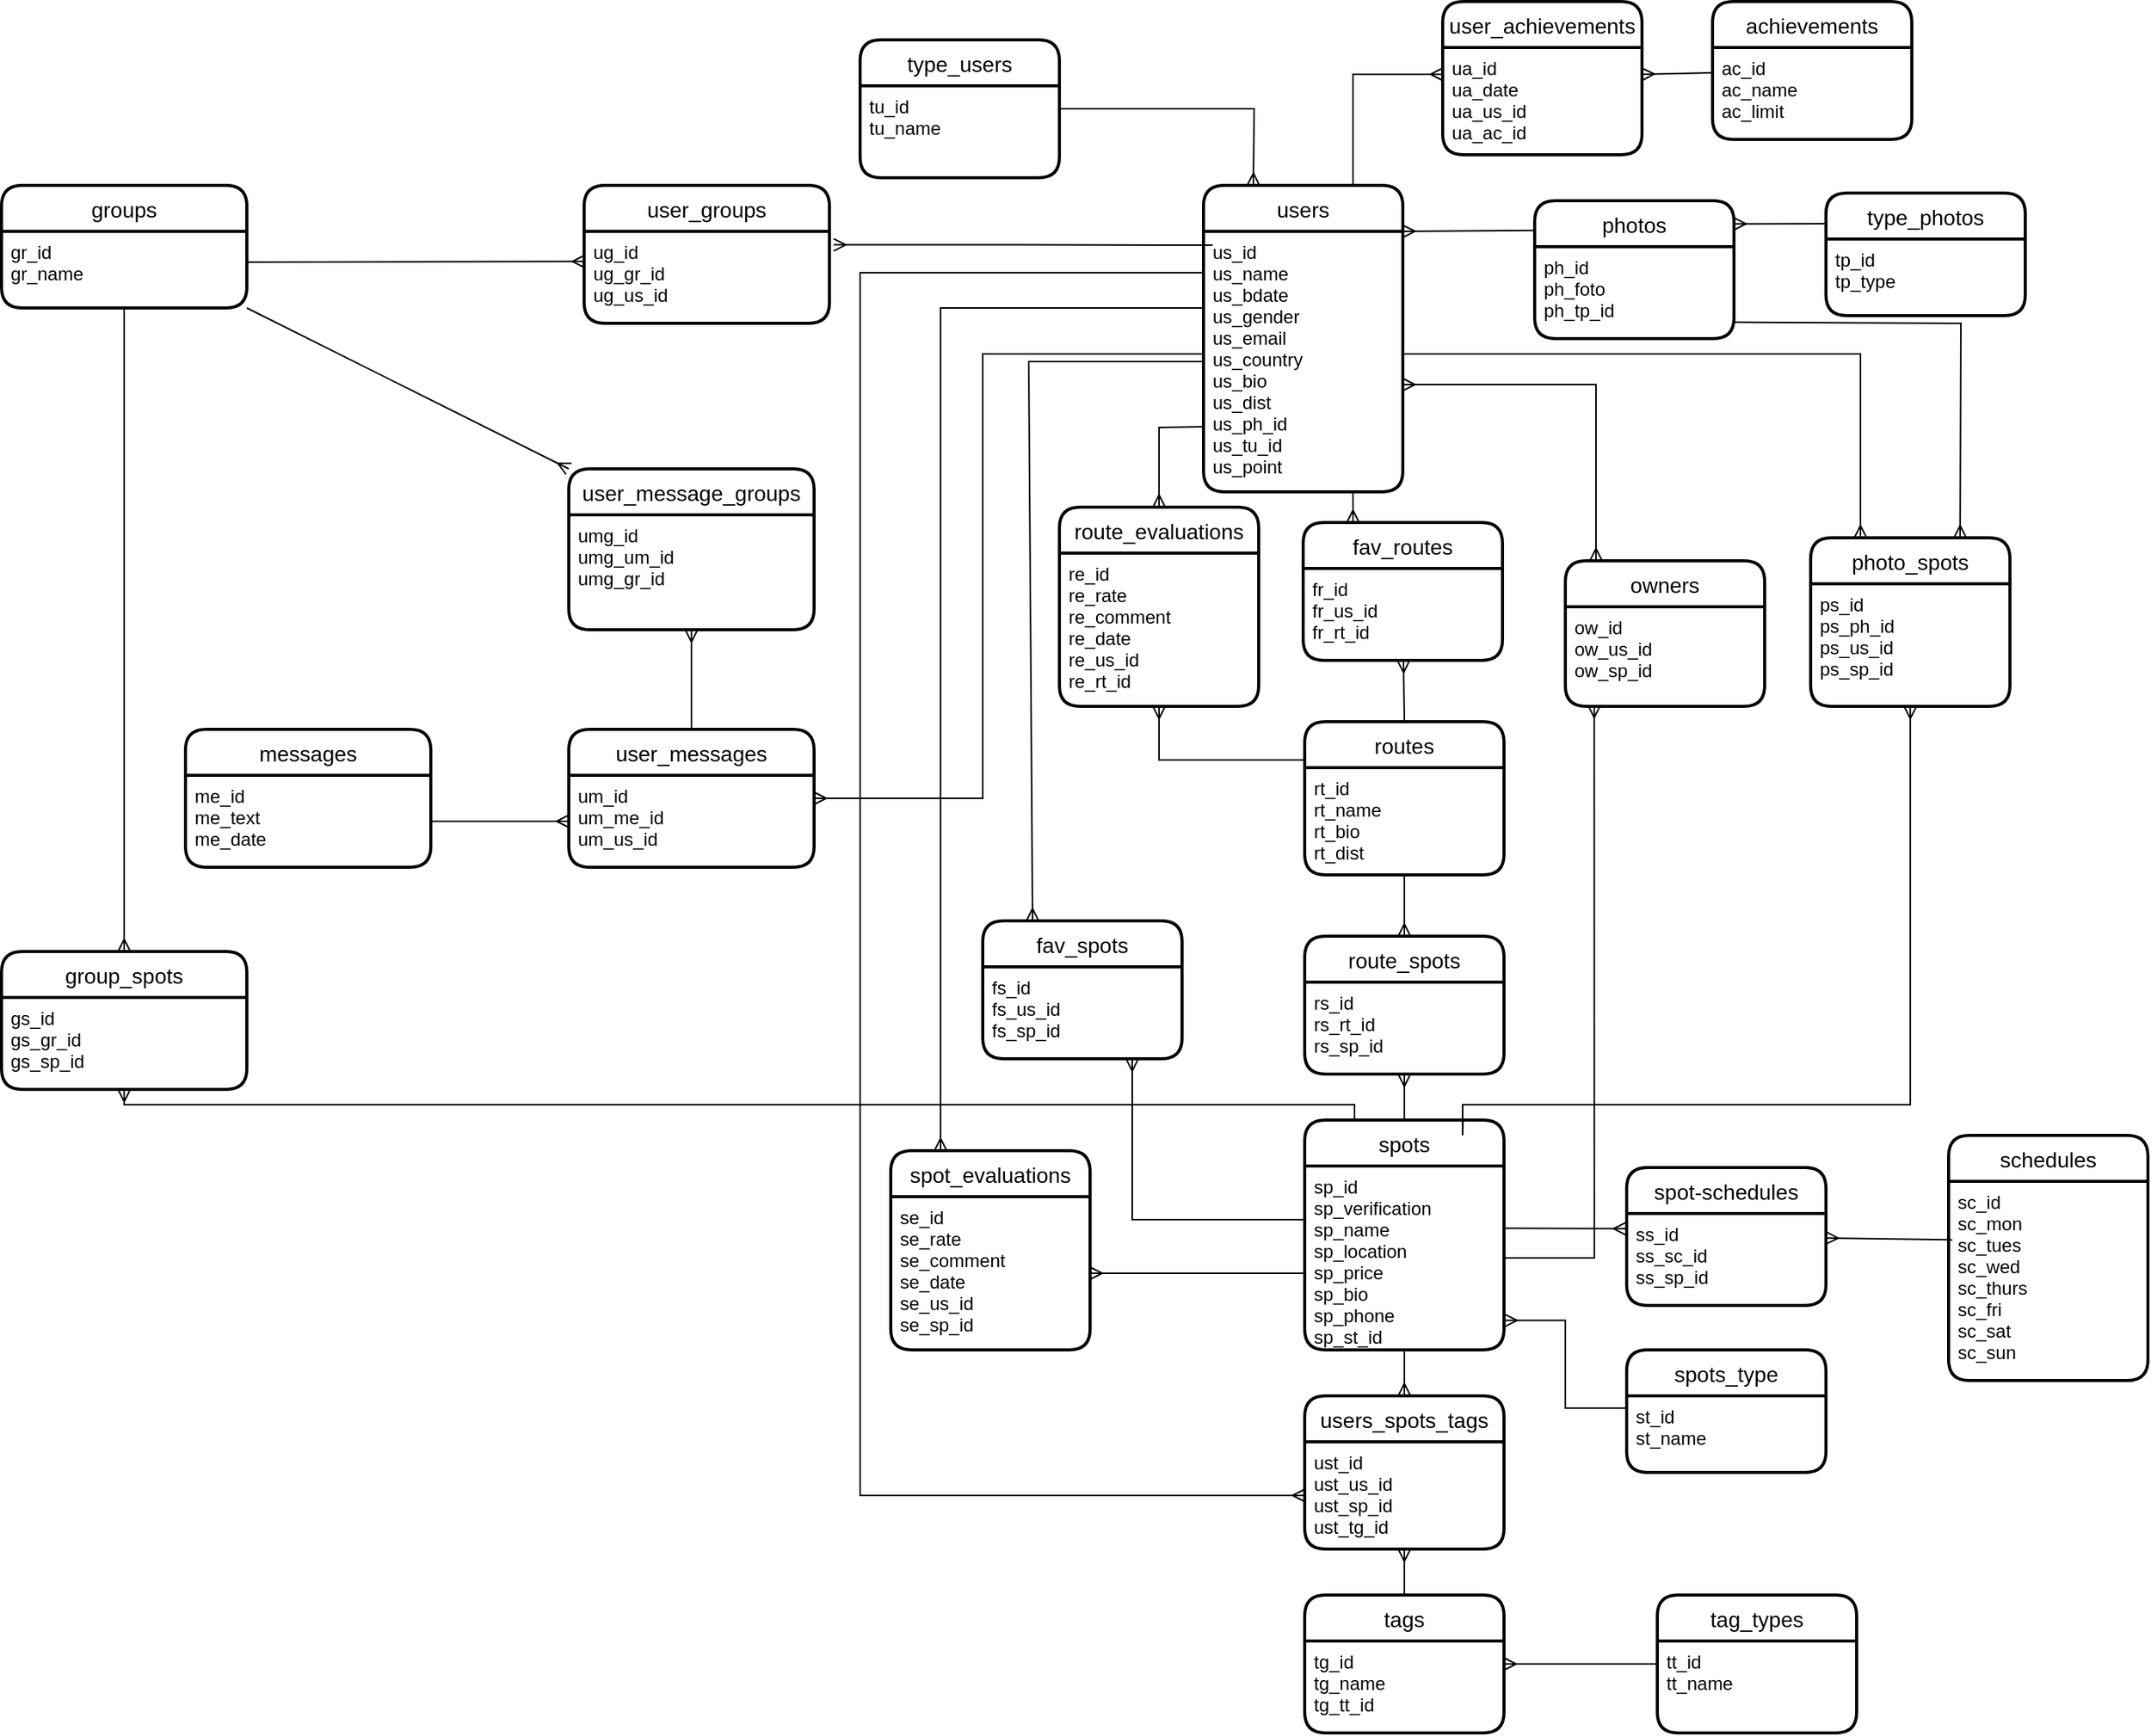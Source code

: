 <mxfile version="17.4.6" type="device"><diagram id="iLYljoPXduV03rMWOebI" name="Page-1"><mxGraphModel dx="1181" dy="-509" grid="1" gridSize="10" guides="1" tooltips="1" connect="1" arrows="1" fold="1" page="1" pageScale="1" pageWidth="827" pageHeight="1169" math="0" shadow="0"><root><mxCell id="0"/><mxCell id="1" parent="0"/><mxCell id="Hhw-8IZuU88P6IJP4M7J-1" value="" style="fontSize=12;html=1;endArrow=ERmany;rounded=0;entryX=0.25;entryY=0;entryDx=0;entryDy=0;elbow=vertical;exitX=1;exitY=0.25;exitDx=0;exitDy=0;" parent="1" source="Hhw-8IZuU88P6IJP4M7J-14" target="Hhw-8IZuU88P6IJP4M7J-9" edge="1"><mxGeometry width="100" height="100" relative="1" as="geometry"><mxPoint x="210" y="1260" as="sourcePoint"/><mxPoint x="542.08" y="1336.048" as="targetPoint"/><Array as="points"><mxPoint x="317" y="1250"/></Array></mxGeometry></mxCell><mxCell id="Hhw-8IZuU88P6IJP4M7J-2" value="" style="fontSize=12;html=1;endArrow=ERmany;rounded=0;elbow=vertical;exitX=0.5;exitY=0;exitDx=0;exitDy=0;" parent="1" source="Hhw-8IZuU88P6IJP4M7J-16" target="Hhw-8IZuU88P6IJP4M7J-12" edge="1"><mxGeometry width="100" height="100" relative="1" as="geometry"><mxPoint x="430" y="1810" as="sourcePoint"/><mxPoint x="420.0" y="1760" as="targetPoint"/></mxGeometry></mxCell><mxCell id="Hhw-8IZuU88P6IJP4M7J-3" value="" style="fontSize=12;html=1;endArrow=ERmany;rounded=0;elbow=vertical;exitX=0.75;exitY=1;exitDx=0;exitDy=0;entryX=0.25;entryY=0;entryDx=0;entryDy=0;" parent="1" source="Hhw-8IZuU88P6IJP4M7J-10" target="Hhw-8IZuU88P6IJP4M7J-11" edge="1"><mxGeometry width="100" height="100" relative="1" as="geometry"><mxPoint x="424.286" y="1500" as="sourcePoint"/><mxPoint x="430" y="1590" as="targetPoint"/></mxGeometry></mxCell><mxCell id="Hhw-8IZuU88P6IJP4M7J-4" value="" style="fontSize=12;html=1;endArrow=ERmany;rounded=0;entryX=0.5;entryY=0;entryDx=0;entryDy=0;" parent="1" source="Hhw-8IZuU88P6IJP4M7J-22" target="Hhw-8IZuU88P6IJP4M7J-23" edge="1"><mxGeometry width="100" height="100" relative="1" as="geometry"><mxPoint x="26.24" y="2209.27" as="sourcePoint"/><mxPoint x="433.36" y="2282.808" as="targetPoint"/></mxGeometry></mxCell><mxCell id="Hhw-8IZuU88P6IJP4M7J-5" value="" style="fontSize=12;html=1;endArrow=ERmany;rounded=0;entryX=0.5;entryY=1;entryDx=0;entryDy=0;exitX=0.5;exitY=0;exitDx=0;exitDy=0;" parent="1" source="Hhw-8IZuU88P6IJP4M7J-26" target="Hhw-8IZuU88P6IJP4M7J-24" edge="1"><mxGeometry width="100" height="100" relative="1" as="geometry"><mxPoint x="430" y="2272" as="sourcePoint"/><mxPoint x="457.68" y="2263.7" as="targetPoint"/></mxGeometry></mxCell><mxCell id="Hhw-8IZuU88P6IJP4M7J-6" value="" style="fontSize=12;html=1;endArrow=ERmany;rounded=0;entryX=0.5;entryY=1;entryDx=0;entryDy=0;exitX=0.5;exitY=0;exitDx=0;exitDy=0;" parent="1" source="Hhw-8IZuU88P6IJP4M7J-21" target="Hhw-8IZuU88P6IJP4M7J-19" edge="1"><mxGeometry width="100" height="100" relative="1" as="geometry"><mxPoint x="160" y="2280" as="sourcePoint"/><mxPoint x="415" y="2050" as="targetPoint"/></mxGeometry></mxCell><mxCell id="Hhw-8IZuU88P6IJP4M7J-7" value="" style="fontSize=12;html=1;endArrow=ERmany;rounded=0;exitX=0;exitY=0.75;exitDx=0;exitDy=0;entryX=0.5;entryY=0;entryDx=0;entryDy=0;" parent="1" source="Hhw-8IZuU88P6IJP4M7J-10" target="Hhw-8IZuU88P6IJP4M7J-28" edge="1"><mxGeometry width="100" height="100" relative="1" as="geometry"><mxPoint x="270" y="1430" as="sourcePoint"/><mxPoint x="269.74" y="1337.19" as="targetPoint"/><Array as="points"><mxPoint x="255" y="1458"/></Array></mxGeometry></mxCell><mxCell id="-P7Q9ZmcXcWsoEp50lP5-11" value="" style="edgeStyle=orthogonalEdgeStyle;rounded=0;orthogonalLoop=1;jettySize=auto;html=1;startArrow=ERmany;startFill=0;endArrow=ERmany;endFill=0;" parent="1" source="Hhw-8IZuU88P6IJP4M7J-9" target="-P7Q9ZmcXcWsoEp50lP5-9" edge="1"><mxGeometry relative="1" as="geometry"><Array as="points"><mxPoint x="540" y="1430"/></Array></mxGeometry></mxCell><mxCell id="Hhw-8IZuU88P6IJP4M7J-9" value="users" style="swimlane;childLayout=stackLayout;horizontal=1;startSize=30;horizontalStack=0;rounded=1;fontSize=14;fontStyle=0;strokeWidth=2;resizeParent=0;resizeLast=1;shadow=0;dashed=0;align=center;" parent="1" vertex="1"><mxGeometry x="284" y="1300" width="130" height="200" as="geometry"/></mxCell><mxCell id="Hhw-8IZuU88P6IJP4M7J-10" value="us_id&#10;us_name&#10;us_bdate&#10;us_gender&#10;us_email&#10;us_country&#10;us_bio&#10;us_dist&#10;us_ph_id&#10;us_tu_id&#10;us_point" style="align=left;strokeColor=none;fillColor=none;spacingLeft=4;fontSize=12;verticalAlign=top;resizable=0;rotatable=0;part=1;" parent="Hhw-8IZuU88P6IJP4M7J-9" vertex="1"><mxGeometry y="30" width="130" height="170" as="geometry"/></mxCell><mxCell id="Hhw-8IZuU88P6IJP4M7J-11" value="fav_routes" style="swimlane;childLayout=stackLayout;horizontal=1;startSize=30;horizontalStack=0;rounded=1;fontSize=14;fontStyle=0;strokeWidth=2;resizeParent=0;resizeLast=1;shadow=0;dashed=0;align=center;" parent="1" vertex="1"><mxGeometry x="349" y="1520" width="130" height="90" as="geometry"><mxRectangle x="370" y="1500" width="100" height="30" as="alternateBounds"/></mxGeometry></mxCell><mxCell id="Hhw-8IZuU88P6IJP4M7J-12" value="fr_id&#10;fr_us_id&#10;fr_rt_id" style="align=left;strokeColor=none;fillColor=none;spacingLeft=4;fontSize=12;verticalAlign=top;resizable=0;rotatable=0;part=1;" parent="Hhw-8IZuU88P6IJP4M7J-11" vertex="1"><mxGeometry y="30" width="130" height="60" as="geometry"/></mxCell><mxCell id="Hhw-8IZuU88P6IJP4M7J-13" value="type_users" style="swimlane;childLayout=stackLayout;horizontal=1;startSize=30;horizontalStack=0;rounded=1;fontSize=14;fontStyle=0;strokeWidth=2;resizeParent=0;resizeLast=1;shadow=0;dashed=0;align=center;" parent="1" vertex="1"><mxGeometry x="60" y="1205" width="130" height="90" as="geometry"/></mxCell><mxCell id="Hhw-8IZuU88P6IJP4M7J-14" value="tu_id&#10;tu_name" style="align=left;strokeColor=none;fillColor=none;spacingLeft=4;fontSize=12;verticalAlign=top;resizable=0;rotatable=0;part=1;" parent="Hhw-8IZuU88P6IJP4M7J-13" vertex="1"><mxGeometry y="30" width="130" height="60" as="geometry"/></mxCell><mxCell id="Hhw-8IZuU88P6IJP4M7J-16" value="routes" style="swimlane;childLayout=stackLayout;horizontal=1;startSize=30;horizontalStack=0;rounded=1;fontSize=14;fontStyle=0;strokeWidth=2;resizeParent=0;resizeLast=1;shadow=0;dashed=0;align=center;" parent="1" vertex="1"><mxGeometry x="350" y="1650" width="130" height="100" as="geometry"/></mxCell><mxCell id="Hhw-8IZuU88P6IJP4M7J-17" value="rt_id&#10;rt_name&#10;rt_bio&#10;rt_dist" style="align=left;strokeColor=none;fillColor=none;spacingLeft=4;fontSize=12;verticalAlign=top;resizable=0;rotatable=0;part=1;" parent="Hhw-8IZuU88P6IJP4M7J-16" vertex="1"><mxGeometry y="30" width="130" height="70" as="geometry"/></mxCell><mxCell id="Hhw-8IZuU88P6IJP4M7J-18" value="route_spots" style="swimlane;childLayout=stackLayout;horizontal=1;startSize=30;horizontalStack=0;rounded=1;fontSize=14;fontStyle=0;strokeWidth=2;resizeParent=0;resizeLast=1;shadow=0;dashed=0;align=center;" parent="1" vertex="1"><mxGeometry x="350" y="1790" width="130" height="90" as="geometry"/></mxCell><mxCell id="Hhw-8IZuU88P6IJP4M7J-19" value="rs_id&#10;rs_rt_id&#10;rs_sp_id" style="align=left;strokeColor=none;fillColor=none;spacingLeft=4;fontSize=12;verticalAlign=top;resizable=0;rotatable=0;part=1;" parent="Hhw-8IZuU88P6IJP4M7J-18" vertex="1"><mxGeometry y="30" width="130" height="60" as="geometry"/></mxCell><mxCell id="Hhw-8IZuU88P6IJP4M7J-20" value="" style="fontSize=12;html=1;endArrow=ERmany;rounded=0;elbow=vertical;exitX=0.5;exitY=1;exitDx=0;exitDy=0;entryX=0.5;entryY=0;entryDx=0;entryDy=0;" parent="1" source="Hhw-8IZuU88P6IJP4M7J-17" target="Hhw-8IZuU88P6IJP4M7J-18" edge="1"><mxGeometry width="100" height="100" relative="1" as="geometry"><mxPoint x="609.04" y="1850" as="sourcePoint"/><mxPoint x="600" y="1921" as="targetPoint"/><Array as="points"/></mxGeometry></mxCell><mxCell id="-P7Q9ZmcXcWsoEp50lP5-3" value="" style="rounded=0;orthogonalLoop=1;jettySize=auto;html=1;endArrow=ERmany;endFill=0;exitX=1.001;exitY=0.339;exitDx=0;exitDy=0;exitPerimeter=0;entryX=-0.005;entryY=0.165;entryDx=0;entryDy=0;entryPerimeter=0;" parent="1" source="Hhw-8IZuU88P6IJP4M7J-22" target="-P7Q9ZmcXcWsoEp50lP5-2" edge="1"><mxGeometry relative="1" as="geometry"/></mxCell><mxCell id="Hhw-8IZuU88P6IJP4M7J-21" value="spots" style="swimlane;childLayout=stackLayout;horizontal=1;startSize=30;horizontalStack=0;rounded=1;fontSize=14;fontStyle=0;strokeWidth=2;resizeParent=0;resizeLast=1;shadow=0;dashed=0;align=center;" parent="1" vertex="1"><mxGeometry x="350" y="1910" width="130" height="150" as="geometry"/></mxCell><mxCell id="Hhw-8IZuU88P6IJP4M7J-22" value="sp_id&#10;sp_verification&#10;sp_name&#10;sp_location&#10;sp_price&#10;sp_bio&#10;sp_phone&#10;sp_st_id" style="align=left;strokeColor=none;fillColor=none;spacingLeft=4;fontSize=12;verticalAlign=top;resizable=0;rotatable=0;part=1;" parent="Hhw-8IZuU88P6IJP4M7J-21" vertex="1"><mxGeometry y="30" width="130" height="120" as="geometry"/></mxCell><mxCell id="Hhw-8IZuU88P6IJP4M7J-23" value="users_spots_tags" style="swimlane;childLayout=stackLayout;horizontal=1;startSize=30;horizontalStack=0;rounded=1;fontSize=14;fontStyle=0;strokeWidth=2;resizeParent=0;resizeLast=1;shadow=0;dashed=0;align=center;" parent="1" vertex="1"><mxGeometry x="350" y="2090" width="130" height="100" as="geometry"/></mxCell><mxCell id="Hhw-8IZuU88P6IJP4M7J-24" value="ust_id&#10;ust_us_id&#10;ust_sp_id&#10;ust_tg_id" style="align=left;strokeColor=none;fillColor=none;spacingLeft=4;fontSize=12;verticalAlign=top;resizable=0;rotatable=0;part=1;" parent="Hhw-8IZuU88P6IJP4M7J-23" vertex="1"><mxGeometry y="30" width="130" height="70" as="geometry"/></mxCell><mxCell id="Hhw-8IZuU88P6IJP4M7J-25" value="" style="edgeStyle=orthogonalEdgeStyle;rounded=0;orthogonalLoop=1;jettySize=auto;html=1;endArrow=none;endFill=0;startArrow=ERmany;startFill=0;exitX=1;exitY=0.25;exitDx=0;exitDy=0;entryX=0;entryY=0.25;entryDx=0;entryDy=0;" parent="1" source="Hhw-8IZuU88P6IJP4M7J-27" target="Hhw-8IZuU88P6IJP4M7J-39" edge="1"><mxGeometry relative="1" as="geometry"><mxPoint x="790.0" y="2257" as="sourcePoint"/><mxPoint x="740" y="2362" as="targetPoint"/><Array as="points"><mxPoint x="570" y="2265"/><mxPoint x="570" y="2265"/></Array></mxGeometry></mxCell><mxCell id="Hhw-8IZuU88P6IJP4M7J-26" value="tags" style="swimlane;childLayout=stackLayout;horizontal=1;startSize=30;horizontalStack=0;rounded=1;fontSize=14;fontStyle=0;strokeWidth=2;resizeParent=0;resizeLast=1;shadow=0;dashed=0;align=center;" parent="1" vertex="1"><mxGeometry x="350" y="2220" width="130" height="90" as="geometry"/></mxCell><mxCell id="Hhw-8IZuU88P6IJP4M7J-27" value="tg_id&#10;tg_name&#10;tg_tt_id" style="align=left;strokeColor=none;fillColor=none;spacingLeft=4;fontSize=12;verticalAlign=top;resizable=0;rotatable=0;part=1;" parent="Hhw-8IZuU88P6IJP4M7J-26" vertex="1"><mxGeometry y="30" width="130" height="60" as="geometry"/></mxCell><mxCell id="Hhw-8IZuU88P6IJP4M7J-28" value="route_evaluations" style="swimlane;childLayout=stackLayout;horizontal=1;startSize=30;horizontalStack=0;rounded=1;fontSize=14;fontStyle=0;strokeWidth=2;resizeParent=0;resizeLast=1;shadow=0;dashed=0;align=center;" parent="1" vertex="1"><mxGeometry x="190" y="1510" width="130" height="130" as="geometry"/></mxCell><mxCell id="Hhw-8IZuU88P6IJP4M7J-29" value="re_id&#10;re_rate&#10;re_comment&#10;re_date&#10;re_us_id&#10;re_rt_id" style="align=left;strokeColor=none;fillColor=none;spacingLeft=4;fontSize=12;verticalAlign=top;resizable=0;rotatable=0;part=1;" parent="Hhw-8IZuU88P6IJP4M7J-28" vertex="1"><mxGeometry y="30" width="130" height="100" as="geometry"/></mxCell><mxCell id="Hhw-8IZuU88P6IJP4M7J-30" value="spot_evaluations" style="swimlane;childLayout=stackLayout;horizontal=1;startSize=30;horizontalStack=0;rounded=1;fontSize=14;fontStyle=0;strokeWidth=2;resizeParent=0;resizeLast=1;shadow=0;dashed=0;align=center;" parent="1" vertex="1"><mxGeometry x="80" y="1930" width="130" height="130" as="geometry"/></mxCell><mxCell id="Hhw-8IZuU88P6IJP4M7J-31" value="se_id&#10;se_rate&#10;se_comment&#10;se_date&#10;se_us_id&#10;se_sp_id" style="align=left;strokeColor=none;fillColor=none;spacingLeft=4;fontSize=12;verticalAlign=top;resizable=0;rotatable=0;part=1;" parent="Hhw-8IZuU88P6IJP4M7J-30" vertex="1"><mxGeometry y="30" width="130" height="100" as="geometry"/></mxCell><mxCell id="Hhw-8IZuU88P6IJP4M7J-32" style="edgeStyle=none;rounded=0;orthogonalLoop=1;jettySize=auto;html=1;exitX=0.5;exitY=1;exitDx=0;exitDy=0;entryX=0;entryY=0.25;entryDx=0;entryDy=0;startArrow=ERmany;startFill=0;endArrow=none;endFill=0;" parent="1" source="Hhw-8IZuU88P6IJP4M7J-29" target="Hhw-8IZuU88P6IJP4M7J-16" edge="1"><mxGeometry relative="1" as="geometry"><Array as="points"><mxPoint x="255" y="1675"/></Array></mxGeometry></mxCell><mxCell id="Hhw-8IZuU88P6IJP4M7J-33" style="edgeStyle=none;rounded=0;orthogonalLoop=1;jettySize=auto;html=1;exitX=1;exitY=0.5;exitDx=0;exitDy=0;startArrow=ERmany;startFill=0;endArrow=none;endFill=0;" parent="1" source="Hhw-8IZuU88P6IJP4M7J-31" edge="1"><mxGeometry relative="1" as="geometry"><mxPoint x="350" y="2010" as="targetPoint"/></mxGeometry></mxCell><mxCell id="Hhw-8IZuU88P6IJP4M7J-34" value="fav_spots" style="swimlane;childLayout=stackLayout;horizontal=1;startSize=30;horizontalStack=0;rounded=1;fontSize=14;fontStyle=0;strokeWidth=2;resizeParent=0;resizeLast=1;shadow=0;dashed=0;align=center;" parent="1" vertex="1"><mxGeometry x="140" y="1780" width="130" height="90" as="geometry"/></mxCell><mxCell id="Hhw-8IZuU88P6IJP4M7J-35" value="fs_id&#10;fs_us_id&#10;fs_sp_id" style="align=left;strokeColor=none;fillColor=none;spacingLeft=4;fontSize=12;verticalAlign=top;resizable=0;rotatable=0;part=1;" parent="Hhw-8IZuU88P6IJP4M7J-34" vertex="1"><mxGeometry y="30" width="130" height="60" as="geometry"/></mxCell><mxCell id="Hhw-8IZuU88P6IJP4M7J-36" style="rounded=0;orthogonalLoop=1;jettySize=auto;html=1;startArrow=none;startFill=0;endArrow=ERmany;endFill=0;edgeStyle=orthogonalEdgeStyle;exitX=0;exitY=0.25;exitDx=0;exitDy=0;entryX=0.75;entryY=1;entryDx=0;entryDy=0;" parent="1" source="Hhw-8IZuU88P6IJP4M7J-22" target="Hhw-8IZuU88P6IJP4M7J-35" edge="1"><mxGeometry relative="1" as="geometry"><mxPoint x="320" y="2000" as="sourcePoint"/><mxPoint x="238" y="1910" as="targetPoint"/><Array as="points"><mxPoint x="238" y="1975"/></Array></mxGeometry></mxCell><mxCell id="Hhw-8IZuU88P6IJP4M7J-37" style="edgeStyle=none;rounded=0;orthogonalLoop=1;jettySize=auto;html=1;startArrow=none;startFill=0;endArrow=ERmany;endFill=0;entryX=0.25;entryY=0;entryDx=0;entryDy=0;exitX=0;exitY=0.5;exitDx=0;exitDy=0;" parent="1" source="Hhw-8IZuU88P6IJP4M7J-10" target="Hhw-8IZuU88P6IJP4M7J-34" edge="1"><mxGeometry relative="1" as="geometry"><mxPoint x="640" y="1680" as="targetPoint"/><Array as="points"><mxPoint x="170" y="1415"/></Array><mxPoint x="260" y="1410" as="sourcePoint"/></mxGeometry></mxCell><mxCell id="Hhw-8IZuU88P6IJP4M7J-38" value="tag_types" style="swimlane;childLayout=stackLayout;horizontal=1;startSize=30;horizontalStack=0;rounded=1;fontSize=14;fontStyle=0;strokeWidth=2;resizeParent=0;resizeLast=1;shadow=0;dashed=0;align=center;" parent="1" vertex="1"><mxGeometry x="580" y="2220" width="130" height="90" as="geometry"/></mxCell><mxCell id="Hhw-8IZuU88P6IJP4M7J-39" value="tt_id&#10;tt_name" style="align=left;strokeColor=none;fillColor=none;spacingLeft=4;fontSize=12;verticalAlign=top;resizable=0;rotatable=0;part=1;" parent="Hhw-8IZuU88P6IJP4M7J-38" vertex="1"><mxGeometry y="30" width="130" height="60" as="geometry"/></mxCell><mxCell id="Hhw-8IZuU88P6IJP4M7J-40" style="edgeStyle=orthogonalEdgeStyle;rounded=0;orthogonalLoop=1;jettySize=auto;html=1;entryX=0.75;entryY=0;entryDx=0;entryDy=0;startArrow=ERmany;startFill=0;endArrow=none;endFill=0;exitX=0;exitY=0.25;exitDx=0;exitDy=0;" parent="1" source="Hhw-8IZuU88P6IJP4M7J-43" target="Hhw-8IZuU88P6IJP4M7J-9" edge="1"><mxGeometry relative="1" as="geometry"><mxPoint x="420" y="1260" as="sourcePoint"/><mxPoint x="447.5" y="1310" as="targetPoint"/><Array as="points"><mxPoint x="382" y="1228"/></Array></mxGeometry></mxCell><mxCell id="Hhw-8IZuU88P6IJP4M7J-41" value="" style="rounded=0;orthogonalLoop=1;jettySize=auto;html=1;startArrow=ERmany;startFill=0;endArrow=none;endFill=0;exitX=1;exitY=0.25;exitDx=0;exitDy=0;" parent="1" source="Hhw-8IZuU88P6IJP4M7J-43" target="Hhw-8IZuU88P6IJP4M7J-45" edge="1"><mxGeometry relative="1" as="geometry"/></mxCell><mxCell id="Hhw-8IZuU88P6IJP4M7J-42" value="user_achievements" style="swimlane;childLayout=stackLayout;horizontal=1;startSize=30;horizontalStack=0;rounded=1;fontSize=14;fontStyle=0;strokeWidth=2;resizeParent=0;resizeLast=1;shadow=0;dashed=0;align=center;" parent="1" vertex="1"><mxGeometry x="440" y="1180" width="130" height="100" as="geometry"/></mxCell><mxCell id="Hhw-8IZuU88P6IJP4M7J-43" value="ua_id&#10;ua_date&#10;ua_us_id&#10;ua_ac_id" style="align=left;strokeColor=none;fillColor=none;spacingLeft=4;fontSize=12;verticalAlign=top;resizable=0;rotatable=0;part=1;" parent="Hhw-8IZuU88P6IJP4M7J-42" vertex="1"><mxGeometry y="30" width="130" height="70" as="geometry"/></mxCell><mxCell id="Hhw-8IZuU88P6IJP4M7J-44" style="edgeStyle=orthogonalEdgeStyle;rounded=0;orthogonalLoop=1;jettySize=auto;html=1;startArrow=none;startFill=0;endArrow=ERmany;endFill=0;entryX=0.25;entryY=0;entryDx=0;entryDy=0;exitX=0;exitY=0.25;exitDx=0;exitDy=0;" parent="1" source="Hhw-8IZuU88P6IJP4M7J-10" target="Hhw-8IZuU88P6IJP4M7J-30" edge="1"><mxGeometry relative="1" as="geometry"><mxPoint x="150" y="1880" as="targetPoint"/><mxPoint x="240" y="1380" as="sourcePoint"/><Array as="points"><mxPoint x="113" y="1380"/></Array></mxGeometry></mxCell><mxCell id="Hhw-8IZuU88P6IJP4M7J-45" value="achievements" style="swimlane;childLayout=stackLayout;horizontal=1;startSize=30;horizontalStack=0;rounded=1;fontSize=14;fontStyle=0;strokeWidth=2;resizeParent=0;resizeLast=1;shadow=0;dashed=0;align=center;" parent="1" vertex="1"><mxGeometry x="616" y="1180" width="130" height="90" as="geometry"/></mxCell><mxCell id="Hhw-8IZuU88P6IJP4M7J-46" value="ac_id&#10;ac_name&#10;ac_limit" style="align=left;strokeColor=none;fillColor=none;spacingLeft=4;fontSize=12;verticalAlign=top;resizable=0;rotatable=0;part=1;" parent="Hhw-8IZuU88P6IJP4M7J-45" vertex="1"><mxGeometry y="30" width="130" height="60" as="geometry"/></mxCell><mxCell id="Hhw-8IZuU88P6IJP4M7J-47" value="" style="edgeStyle=none;rounded=0;orthogonalLoop=1;jettySize=auto;html=1;startArrow=none;startFill=0;endArrow=ERmany;endFill=0;exitX=0.003;exitY=0.215;exitDx=0;exitDy=0;entryX=1;entryY=0;entryDx=0;entryDy=0;exitPerimeter=0;" parent="1" source="Hhw-8IZuU88P6IJP4M7J-49" target="Hhw-8IZuU88P6IJP4M7J-10" edge="1"><mxGeometry relative="1" as="geometry"><mxPoint x="656" y="1395" as="sourcePoint"/><mxPoint x="450" y="1350" as="targetPoint"/></mxGeometry></mxCell><mxCell id="Hhw-8IZuU88P6IJP4M7J-48" value="" style="rounded=0;orthogonalLoop=1;jettySize=auto;html=1;startArrow=none;startFill=0;endArrow=ERmany;endFill=0;entryX=0.75;entryY=0;entryDx=0;entryDy=0;exitX=1.002;exitY=0.821;exitDx=0;exitDy=0;exitPerimeter=0;" parent="1" source="Hhw-8IZuU88P6IJP4M7J-50" target="Hhw-8IZuU88P6IJP4M7J-54" edge="1"><mxGeometry relative="1" as="geometry"><mxPoint x="668" y="1370" as="sourcePoint"/><Array as="points"><mxPoint x="778" y="1390"/></Array></mxGeometry></mxCell><mxCell id="Hhw-8IZuU88P6IJP4M7J-49" value="photos" style="swimlane;childLayout=stackLayout;horizontal=1;startSize=30;horizontalStack=0;rounded=1;fontSize=14;fontStyle=0;strokeWidth=2;resizeParent=0;resizeLast=1;shadow=0;dashed=0;align=center;" parent="1" vertex="1"><mxGeometry x="500" y="1310" width="130" height="90" as="geometry"/></mxCell><mxCell id="Hhw-8IZuU88P6IJP4M7J-50" value="ph_id&#10;ph_foto&#10;ph_tp_id" style="align=left;strokeColor=none;fillColor=none;spacingLeft=4;fontSize=12;verticalAlign=top;resizable=0;rotatable=0;part=1;" parent="Hhw-8IZuU88P6IJP4M7J-49" vertex="1"><mxGeometry y="30" width="130" height="60" as="geometry"/></mxCell><mxCell id="Hhw-8IZuU88P6IJP4M7J-51" style="rounded=0;orthogonalLoop=1;jettySize=auto;html=1;exitX=0;exitY=0.25;exitDx=0;exitDy=0;entryX=0.999;entryY=0.168;entryDx=0;entryDy=0;endArrow=ERmany;endFill=0;entryPerimeter=0;" parent="1" source="Hhw-8IZuU88P6IJP4M7J-52" target="Hhw-8IZuU88P6IJP4M7J-49" edge="1"><mxGeometry relative="1" as="geometry"/></mxCell><mxCell id="Hhw-8IZuU88P6IJP4M7J-52" value="type_photos" style="swimlane;childLayout=stackLayout;horizontal=1;startSize=30;horizontalStack=0;rounded=1;fontSize=14;fontStyle=0;strokeWidth=2;resizeParent=0;resizeLast=1;shadow=0;dashed=0;align=center;" parent="1" vertex="1"><mxGeometry x="690" y="1305" width="130" height="80" as="geometry"/></mxCell><mxCell id="Hhw-8IZuU88P6IJP4M7J-53" value="tp_id&#10;tp_type" style="align=left;strokeColor=none;fillColor=none;spacingLeft=4;fontSize=12;verticalAlign=top;resizable=0;rotatable=0;part=1;" parent="Hhw-8IZuU88P6IJP4M7J-52" vertex="1"><mxGeometry y="30" width="130" height="50" as="geometry"/></mxCell><mxCell id="Hhw-8IZuU88P6IJP4M7J-54" value="photo_spots" style="swimlane;childLayout=stackLayout;horizontal=1;startSize=30;horizontalStack=0;rounded=1;fontSize=14;fontStyle=0;strokeWidth=2;resizeParent=0;resizeLast=1;shadow=0;dashed=0;align=center;" parent="1" vertex="1"><mxGeometry x="680" y="1530" width="130" height="110" as="geometry"/></mxCell><mxCell id="Hhw-8IZuU88P6IJP4M7J-55" value="ps_id&#10;ps_ph_id&#10;ps_us_id&#10;ps_sp_id" style="align=left;strokeColor=none;fillColor=none;spacingLeft=4;fontSize=12;verticalAlign=top;resizable=0;rotatable=0;part=1;" parent="Hhw-8IZuU88P6IJP4M7J-54" vertex="1"><mxGeometry y="30" width="130" height="80" as="geometry"/></mxCell><mxCell id="Hhw-8IZuU88P6IJP4M7J-56" style="edgeStyle=orthogonalEdgeStyle;rounded=0;orthogonalLoop=1;jettySize=auto;html=1;entryX=0.25;entryY=0;entryDx=0;entryDy=0;startArrow=none;startFill=0;endArrow=ERmany;endFill=0;exitX=1;exitY=0.5;exitDx=0;exitDy=0;" parent="1" source="Hhw-8IZuU88P6IJP4M7J-10" target="Hhw-8IZuU88P6IJP4M7J-54" edge="1"><mxGeometry relative="1" as="geometry"><Array as="points"><mxPoint x="712" y="1410"/></Array><mxPoint x="420" y="1420" as="sourcePoint"/></mxGeometry></mxCell><mxCell id="Hhw-8IZuU88P6IJP4M7J-57" style="edgeStyle=orthogonalEdgeStyle;rounded=0;orthogonalLoop=1;jettySize=auto;html=1;entryX=0.794;entryY=-0.002;entryDx=0;entryDy=0;startArrow=ERmany;startFill=0;endArrow=none;endFill=0;exitX=0.5;exitY=1;exitDx=0;exitDy=0;entryPerimeter=0;" parent="1" source="Hhw-8IZuU88P6IJP4M7J-55" target="Hhw-8IZuU88P6IJP4M7J-21" edge="1"><mxGeometry relative="1" as="geometry"><Array as="points"><mxPoint x="745" y="1900"/><mxPoint x="453" y="1900"/><mxPoint x="453" y="1920"/></Array></mxGeometry></mxCell><mxCell id="Hhw-8IZuU88P6IJP4M7J-58" style="edgeStyle=orthogonalEdgeStyle;rounded=0;orthogonalLoop=1;jettySize=auto;html=1;startArrow=none;startFill=0;endArrow=ERmany;endFill=0;exitX=0;exitY=0.25;exitDx=0;exitDy=0;entryX=0;entryY=0.5;entryDx=0;entryDy=0;" parent="1" source="Hhw-8IZuU88P6IJP4M7J-9" target="Hhw-8IZuU88P6IJP4M7J-24" edge="1"><mxGeometry relative="1" as="geometry"><mxPoint x="60" y="2140" as="targetPoint"/><Array as="points"><mxPoint x="284" y="1357"/><mxPoint x="60" y="1357"/><mxPoint x="60" y="2155"/></Array><mxPoint x="220" y="1340" as="sourcePoint"/></mxGeometry></mxCell><mxCell id="Hhw-8IZuU88P6IJP4M7J-75" value="" style="edgeStyle=orthogonalEdgeStyle;rounded=0;orthogonalLoop=1;jettySize=auto;html=1;endArrow=ERmany;endFill=0;" parent="1" source="Hhw-8IZuU88P6IJP4M7J-70" target="Hhw-8IZuU88P6IJP4M7J-73" edge="1"><mxGeometry relative="1" as="geometry"/></mxCell><mxCell id="Hhw-8IZuU88P6IJP4M7J-79" value="" style="rounded=0;orthogonalLoop=1;jettySize=auto;html=1;startArrow=none;startFill=0;endArrow=ERmany;endFill=0;exitX=1;exitY=0.403;exitDx=0;exitDy=0;exitPerimeter=0;entryX=0.002;entryY=0.327;entryDx=0;entryDy=0;entryPerimeter=0;" parent="1" source="Hhw-8IZuU88P6IJP4M7J-71" target="Hhw-8IZuU88P6IJP4M7J-78" edge="1"><mxGeometry relative="1" as="geometry"/></mxCell><mxCell id="Hhw-8IZuU88P6IJP4M7J-70" value="groups" style="swimlane;childLayout=stackLayout;horizontal=1;startSize=30;horizontalStack=0;rounded=1;fontSize=14;fontStyle=0;strokeWidth=2;resizeParent=0;resizeLast=1;shadow=0;dashed=0;align=center;" parent="1" vertex="1"><mxGeometry x="-500" y="1300" width="160" height="80" as="geometry"/></mxCell><mxCell id="Hhw-8IZuU88P6IJP4M7J-71" value="gr_id&#10;gr_name&#10;" style="align=left;strokeColor=none;fillColor=none;spacingLeft=4;fontSize=12;verticalAlign=top;resizable=0;rotatable=0;part=1;" parent="Hhw-8IZuU88P6IJP4M7J-70" vertex="1"><mxGeometry y="30" width="160" height="50" as="geometry"/></mxCell><mxCell id="Hhw-8IZuU88P6IJP4M7J-76" style="edgeStyle=orthogonalEdgeStyle;rounded=0;orthogonalLoop=1;jettySize=auto;html=1;entryX=0.25;entryY=0;entryDx=0;entryDy=0;startArrow=ERmany;startFill=0;endArrow=none;endFill=0;" parent="1" source="Hhw-8IZuU88P6IJP4M7J-73" target="Hhw-8IZuU88P6IJP4M7J-21" edge="1"><mxGeometry relative="1" as="geometry"><Array as="points"><mxPoint x="-420" y="1900"/><mxPoint x="383" y="1900"/></Array></mxGeometry></mxCell><mxCell id="Hhw-8IZuU88P6IJP4M7J-73" value="group_spots" style="swimlane;childLayout=stackLayout;horizontal=1;startSize=30;horizontalStack=0;rounded=1;fontSize=14;fontStyle=0;strokeWidth=2;resizeParent=0;resizeLast=1;shadow=0;dashed=0;align=center;" parent="1" vertex="1"><mxGeometry x="-500" y="1800" width="160" height="90" as="geometry"/></mxCell><mxCell id="Hhw-8IZuU88P6IJP4M7J-74" value="gs_id&#10;gs_gr_id&#10;gs_sp_id" style="align=left;strokeColor=none;fillColor=none;spacingLeft=4;fontSize=12;verticalAlign=top;resizable=0;rotatable=0;part=1;" parent="Hhw-8IZuU88P6IJP4M7J-73" vertex="1"><mxGeometry y="30" width="160" height="60" as="geometry"/></mxCell><mxCell id="Hhw-8IZuU88P6IJP4M7J-77" value="user_groups" style="swimlane;childLayout=stackLayout;horizontal=1;startSize=30;horizontalStack=0;rounded=1;fontSize=14;fontStyle=0;strokeWidth=2;resizeParent=0;resizeLast=1;shadow=0;dashed=0;align=center;" parent="1" vertex="1"><mxGeometry x="-120" y="1300" width="160" height="90" as="geometry"/></mxCell><mxCell id="Hhw-8IZuU88P6IJP4M7J-78" value="ug_id&#10;ug_gr_id&#10;ug_us_id" style="align=left;strokeColor=none;fillColor=none;spacingLeft=4;fontSize=12;verticalAlign=top;resizable=0;rotatable=0;part=1;" parent="Hhw-8IZuU88P6IJP4M7J-77" vertex="1"><mxGeometry y="30" width="160" height="60" as="geometry"/></mxCell><mxCell id="Hhw-8IZuU88P6IJP4M7J-80" style="edgeStyle=orthogonalEdgeStyle;rounded=0;orthogonalLoop=1;jettySize=auto;html=1;startArrow=ERmany;startFill=0;endArrow=none;endFill=0;exitX=1.017;exitY=0.146;exitDx=0;exitDy=0;exitPerimeter=0;" parent="1" source="Hhw-8IZuU88P6IJP4M7J-78" edge="1"><mxGeometry relative="1" as="geometry"><mxPoint x="290" y="1339" as="targetPoint"/></mxGeometry></mxCell><mxCell id="Hhw-8IZuU88P6IJP4M7J-90" value="" style="edgeStyle=none;rounded=0;orthogonalLoop=1;jettySize=auto;html=1;startArrow=none;startFill=0;endArrow=ERmany;endFill=0;" parent="1" source="Hhw-8IZuU88P6IJP4M7J-81" target="Hhw-8IZuU88P6IJP4M7J-88" edge="1"><mxGeometry relative="1" as="geometry"/></mxCell><mxCell id="Hhw-8IZuU88P6IJP4M7J-81" value="user_messages" style="swimlane;childLayout=stackLayout;horizontal=1;startSize=30;horizontalStack=0;rounded=1;fontSize=14;fontStyle=0;strokeWidth=2;resizeParent=0;resizeLast=1;shadow=0;dashed=0;align=center;" parent="1" vertex="1"><mxGeometry x="-130" y="1655" width="160" height="90" as="geometry"/></mxCell><mxCell id="Hhw-8IZuU88P6IJP4M7J-82" value="um_id&#10;um_me_id&#10;um_us_id" style="align=left;strokeColor=none;fillColor=none;spacingLeft=4;fontSize=12;verticalAlign=top;resizable=0;rotatable=0;part=1;" parent="Hhw-8IZuU88P6IJP4M7J-81" vertex="1"><mxGeometry y="30" width="160" height="60" as="geometry"/></mxCell><mxCell id="Hhw-8IZuU88P6IJP4M7J-84" value="messages" style="swimlane;childLayout=stackLayout;horizontal=1;startSize=30;horizontalStack=0;rounded=1;fontSize=14;fontStyle=0;strokeWidth=2;resizeParent=0;resizeLast=1;shadow=0;dashed=0;align=center;" parent="1" vertex="1"><mxGeometry x="-380" y="1655" width="160" height="90" as="geometry"><mxRectangle x="-380" y="1655" width="100" height="30" as="alternateBounds"/></mxGeometry></mxCell><mxCell id="Hhw-8IZuU88P6IJP4M7J-85" value="me_id&#10;me_text&#10;me_date" style="align=left;strokeColor=none;fillColor=none;spacingLeft=4;fontSize=12;verticalAlign=top;resizable=0;rotatable=0;part=1;" parent="Hhw-8IZuU88P6IJP4M7J-84" vertex="1"><mxGeometry y="30" width="160" height="60" as="geometry"/></mxCell><mxCell id="Hhw-8IZuU88P6IJP4M7J-87" style="edgeStyle=orthogonalEdgeStyle;rounded=0;orthogonalLoop=1;jettySize=auto;html=1;exitX=0;exitY=0.5;exitDx=0;exitDy=0;entryX=1;entryY=0.25;entryDx=0;entryDy=0;startArrow=none;startFill=0;endArrow=ERmany;endFill=0;" parent="1" source="Hhw-8IZuU88P6IJP4M7J-10" target="Hhw-8IZuU88P6IJP4M7J-82" edge="1"><mxGeometry relative="1" as="geometry"><Array as="points"><mxPoint x="140" y="1410"/><mxPoint x="140" y="1700"/></Array></mxGeometry></mxCell><mxCell id="Hhw-8IZuU88P6IJP4M7J-88" value="user_message_groups" style="swimlane;childLayout=stackLayout;horizontal=1;startSize=30;horizontalStack=0;rounded=1;fontSize=14;fontStyle=0;strokeWidth=2;resizeParent=0;resizeLast=1;shadow=0;dashed=0;align=center;" parent="1" vertex="1"><mxGeometry x="-130" y="1485" width="160" height="105" as="geometry"/></mxCell><mxCell id="Hhw-8IZuU88P6IJP4M7J-89" value="umg_id&#10;umg_um_id&#10;umg_gr_id" style="align=left;strokeColor=none;fillColor=none;spacingLeft=4;fontSize=12;verticalAlign=top;resizable=0;rotatable=0;part=1;" parent="Hhw-8IZuU88P6IJP4M7J-88" vertex="1"><mxGeometry y="30" width="160" height="75" as="geometry"/></mxCell><mxCell id="Hhw-8IZuU88P6IJP4M7J-91" style="edgeStyle=none;rounded=0;orthogonalLoop=1;jettySize=auto;html=1;entryX=0;entryY=0;entryDx=0;entryDy=0;startArrow=none;startFill=0;endArrow=ERmany;endFill=0;exitX=1;exitY=1;exitDx=0;exitDy=0;" parent="1" source="Hhw-8IZuU88P6IJP4M7J-71" target="Hhw-8IZuU88P6IJP4M7J-88" edge="1"><mxGeometry relative="1" as="geometry"><mxPoint x="-340" y="1380" as="sourcePoint"/></mxGeometry></mxCell><mxCell id="Hhw-8IZuU88P6IJP4M7J-92" style="edgeStyle=none;rounded=0;orthogonalLoop=1;jettySize=auto;html=1;entryX=0;entryY=0.5;entryDx=0;entryDy=0;startArrow=none;startFill=0;endArrow=ERmany;endFill=0;" parent="1" source="Hhw-8IZuU88P6IJP4M7J-85" target="Hhw-8IZuU88P6IJP4M7J-82" edge="1"><mxGeometry relative="1" as="geometry"/></mxCell><mxCell id="-P7Q9ZmcXcWsoEp50lP5-6" value="" style="rounded=0;orthogonalLoop=1;jettySize=auto;html=1;startArrow=ERmany;startFill=0;endArrow=none;endFill=0;entryX=0.018;entryY=0.294;entryDx=0;entryDy=0;entryPerimeter=0;" parent="1" source="-P7Q9ZmcXcWsoEp50lP5-1" target="-P7Q9ZmcXcWsoEp50lP5-5" edge="1"><mxGeometry relative="1" as="geometry"/></mxCell><mxCell id="-P7Q9ZmcXcWsoEp50lP5-1" value="spot-schedules" style="swimlane;childLayout=stackLayout;horizontal=1;startSize=30;horizontalStack=0;rounded=1;fontSize=14;fontStyle=0;strokeWidth=2;resizeParent=0;resizeLast=1;shadow=0;dashed=0;align=center;" parent="1" vertex="1"><mxGeometry x="560" y="1941" width="130" height="90" as="geometry"/></mxCell><mxCell id="-P7Q9ZmcXcWsoEp50lP5-2" value="ss_id&#10;ss_sc_id&#10;ss_sp_id" style="align=left;strokeColor=none;fillColor=none;spacingLeft=4;fontSize=12;verticalAlign=top;resizable=0;rotatable=0;part=1;" parent="-P7Q9ZmcXcWsoEp50lP5-1" vertex="1"><mxGeometry y="30" width="130" height="60" as="geometry"/></mxCell><mxCell id="-P7Q9ZmcXcWsoEp50lP5-4" value="schedules" style="swimlane;childLayout=stackLayout;horizontal=1;startSize=30;horizontalStack=0;rounded=1;fontSize=14;fontStyle=0;strokeWidth=2;resizeParent=0;resizeLast=1;shadow=0;dashed=0;align=center;" parent="1" vertex="1"><mxGeometry x="770" y="1920" width="130" height="160" as="geometry"/></mxCell><mxCell id="-P7Q9ZmcXcWsoEp50lP5-5" value="sc_id&#10;sc_mon&#10;sc_tues&#10;sc_wed&#10;sc_thurs&#10;sc_fri&#10;sc_sat&#10;sc_sun" style="align=left;strokeColor=none;fillColor=none;spacingLeft=4;fontSize=12;verticalAlign=top;resizable=0;rotatable=0;part=1;" parent="-P7Q9ZmcXcWsoEp50lP5-4" vertex="1"><mxGeometry y="30" width="130" height="130" as="geometry"/></mxCell><mxCell id="-P7Q9ZmcXcWsoEp50lP5-9" value="owners" style="swimlane;childLayout=stackLayout;horizontal=1;startSize=30;horizontalStack=0;rounded=1;fontSize=14;fontStyle=0;strokeWidth=2;resizeParent=0;resizeLast=1;shadow=0;dashed=0;align=center;" parent="1" vertex="1"><mxGeometry x="520" y="1545" width="130" height="95" as="geometry"/></mxCell><mxCell id="-P7Q9ZmcXcWsoEp50lP5-10" value="ow_id&#10;ow_us_id&#10;ow_sp_id" style="align=left;strokeColor=none;fillColor=none;spacingLeft=4;fontSize=12;verticalAlign=top;resizable=0;rotatable=0;part=1;" parent="-P7Q9ZmcXcWsoEp50lP5-9" vertex="1"><mxGeometry y="30" width="130" height="65" as="geometry"/></mxCell><mxCell id="-P7Q9ZmcXcWsoEp50lP5-12" style="edgeStyle=orthogonalEdgeStyle;rounded=0;orthogonalLoop=1;jettySize=auto;html=1;startArrow=none;startFill=0;endArrow=ERmany;endFill=0;entryX=0.145;entryY=0.99;entryDx=0;entryDy=0;entryPerimeter=0;" parent="1" source="Hhw-8IZuU88P6IJP4M7J-22" target="-P7Q9ZmcXcWsoEp50lP5-10" edge="1"><mxGeometry relative="1" as="geometry"><mxPoint x="540" y="1750.0" as="targetPoint"/></mxGeometry></mxCell><mxCell id="rKcd2UzN0yO1AcOkGKkl-4" value="spots_type" style="swimlane;childLayout=stackLayout;horizontal=1;startSize=30;horizontalStack=0;rounded=1;fontSize=14;fontStyle=0;strokeWidth=2;resizeParent=0;resizeLast=1;shadow=0;dashed=0;align=center;" parent="1" vertex="1"><mxGeometry x="560" y="2060" width="130" height="80" as="geometry"/></mxCell><mxCell id="rKcd2UzN0yO1AcOkGKkl-5" value="st_id&#10;st_name" style="align=left;strokeColor=none;fillColor=none;spacingLeft=4;fontSize=12;verticalAlign=top;resizable=0;rotatable=0;part=1;" parent="rKcd2UzN0yO1AcOkGKkl-4" vertex="1"><mxGeometry y="30" width="130" height="50" as="geometry"/></mxCell><mxCell id="rKcd2UzN0yO1AcOkGKkl-7" style="rounded=0;orthogonalLoop=1;jettySize=auto;html=1;entryX=1.004;entryY=0.84;entryDx=0;entryDy=0;entryPerimeter=0;exitX=0.006;exitY=0.16;exitDx=0;exitDy=0;exitPerimeter=0;endArrow=ERmany;endFill=0;edgeStyle=orthogonalEdgeStyle;" parent="1" source="rKcd2UzN0yO1AcOkGKkl-5" target="Hhw-8IZuU88P6IJP4M7J-22" edge="1"><mxGeometry relative="1" as="geometry"/></mxCell></root></mxGraphModel></diagram></mxfile>